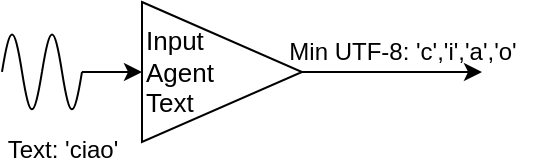 <mxfile version="24.2.5" type="device">
  <diagram name="Pagina-1" id="w_FWv7704ixgWOhtn0g2">
    <mxGraphModel dx="683" dy="402" grid="1" gridSize="10" guides="1" tooltips="1" connect="1" arrows="1" fold="1" page="1" pageScale="1" pageWidth="827" pageHeight="1169" math="0" shadow="0">
      <root>
        <mxCell id="0" />
        <mxCell id="1" parent="0" />
        <mxCell id="IeUheEuhMXpv8UoAyUi7-5" style="edgeStyle=orthogonalEdgeStyle;rounded=0;orthogonalLoop=1;jettySize=auto;html=1;" edge="1" parent="1" source="LZbKw-4JUDSRpyTU7rO0-1">
          <mxGeometry relative="1" as="geometry">
            <mxPoint x="320" y="915" as="targetPoint" />
          </mxGeometry>
        </mxCell>
        <mxCell id="LZbKw-4JUDSRpyTU7rO0-1" value="&lt;font style=&quot;font-size: 13px;&quot;&gt;Input&amp;nbsp;&lt;/font&gt;&lt;div style=&quot;font-size: 13px;&quot;&gt;&lt;font style=&quot;font-size: 13px;&quot;&gt;&lt;font style=&quot;font-size: 13px;&quot;&gt;Agen&lt;/font&gt;&lt;span style=&quot;background-color: initial;&quot;&gt;t&lt;/span&gt;&lt;/font&gt;&lt;/div&gt;&lt;div style=&quot;font-size: 13px;&quot;&gt;&lt;font style=&quot;font-size: 13px;&quot;&gt;&lt;span style=&quot;background-color: initial;&quot;&gt;Text&lt;/span&gt;&lt;/font&gt;&lt;/div&gt;" style="triangle;whiteSpace=wrap;html=1;align=left;" parent="1" vertex="1">
          <mxGeometry x="150" y="880" width="80" height="70" as="geometry" />
        </mxCell>
        <mxCell id="IeUheEuhMXpv8UoAyUi7-1" value="" style="pointerEvents=1;verticalLabelPosition=bottom;shadow=0;dashed=0;align=center;html=1;verticalAlign=top;shape=mxgraph.electrical.waveforms.sine_wave;" vertex="1" parent="1">
          <mxGeometry x="80" y="890" width="20" height="50" as="geometry" />
        </mxCell>
        <mxCell id="IeUheEuhMXpv8UoAyUi7-3" style="edgeStyle=orthogonalEdgeStyle;rounded=0;orthogonalLoop=1;jettySize=auto;html=1;entryX=0;entryY=0.5;entryDx=0;entryDy=0;" edge="1" parent="1" source="IeUheEuhMXpv8UoAyUi7-2" target="LZbKw-4JUDSRpyTU7rO0-1">
          <mxGeometry relative="1" as="geometry" />
        </mxCell>
        <mxCell id="IeUheEuhMXpv8UoAyUi7-2" value="Text: &#39;ciao&#39;" style="pointerEvents=1;verticalLabelPosition=bottom;shadow=0;dashed=0;align=center;html=1;verticalAlign=top;shape=mxgraph.electrical.waveforms.sine_wave;" vertex="1" parent="1">
          <mxGeometry x="100" y="890" width="20" height="50" as="geometry" />
        </mxCell>
        <mxCell id="IeUheEuhMXpv8UoAyUi7-8" value="Min UTF-8: &#39;c&#39;,&#39;i&#39;,&#39;a&#39;,&#39;o&#39;" style="text;html=1;align=center;verticalAlign=middle;resizable=0;points=[];autosize=1;strokeColor=none;fillColor=none;" vertex="1" parent="1">
          <mxGeometry x="210" y="890" width="140" height="30" as="geometry" />
        </mxCell>
      </root>
    </mxGraphModel>
  </diagram>
</mxfile>
